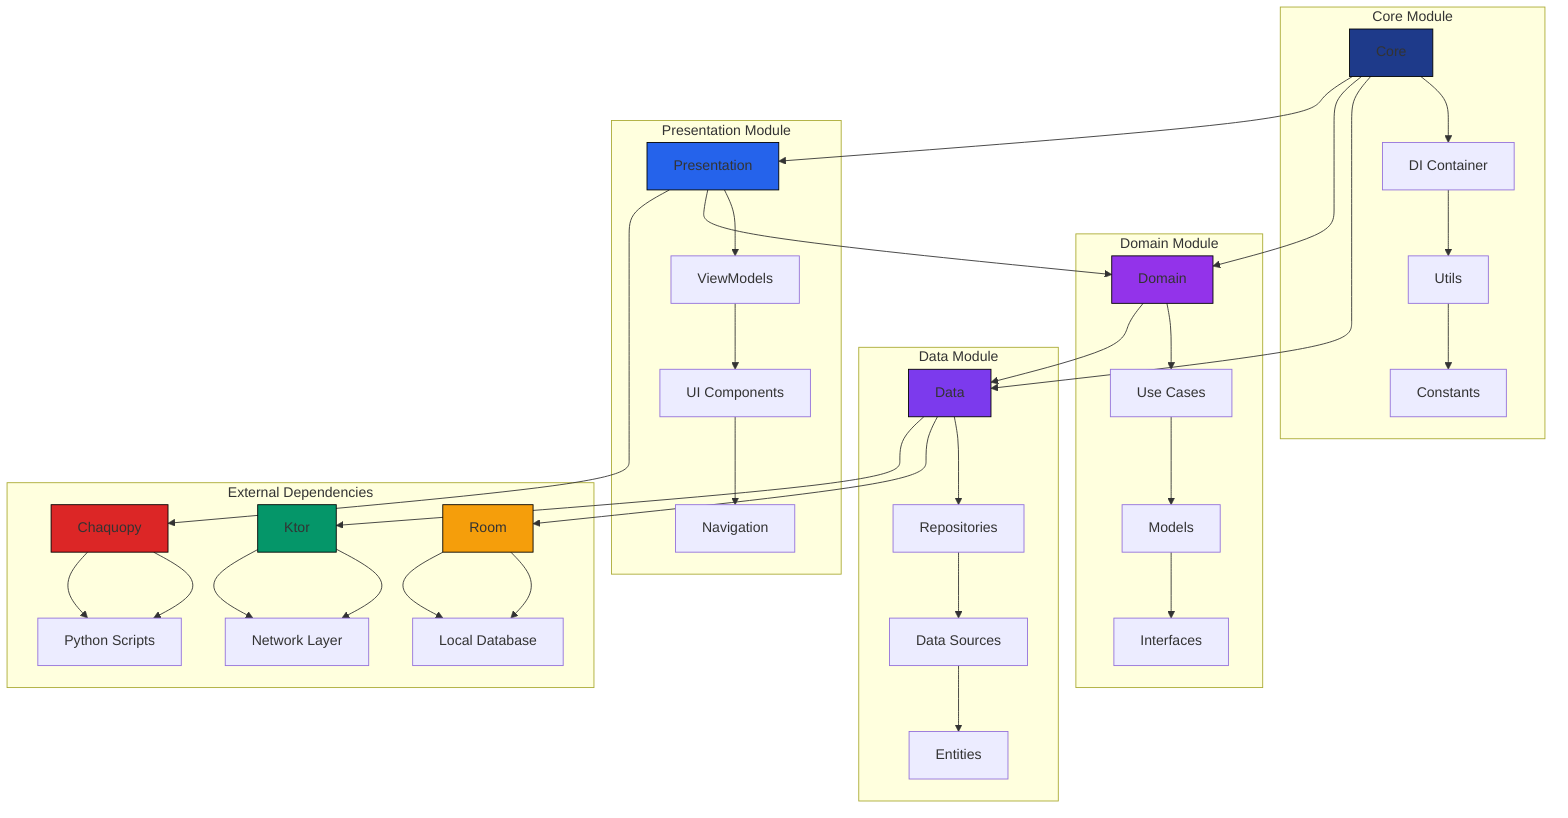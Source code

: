 graph TD
    subgraph "Core Module"
        A[Core] --> B[DI Container]
        B --> C[Utils]
        C --> D[Constants]
    end
    
    subgraph "Data Module"
        E[Data] --> F[Repositories]
        F --> G[Data Sources]
        G --> H[Entities]
    end
    
    subgraph "Domain Module"
        I[Domain] --> J[Use Cases]
        J --> K[Models]
        K --> L[Interfaces]
    end
    
    subgraph "Presentation Module"
        M[Presentation] --> N[ViewModels]
        N --> O[UI Components]
        O --> P[Navigation]
    end
    
    subgraph "External Dependencies"
        Q[Chaquopy] --> R[Python Scripts]
        S[Ktor] --> T[Network Layer]
        U[Room] --> V[Local Database]
    end
    
    %% Core dependencies
    A --> E
    A --> I
    A --> M
    
    %% Data dependencies
    E --> U
    E --> S
    
    %% Domain dependencies
    I --> E
    
    %% Presentation dependencies
    M --> I
    M --> Q
    
    %% External integrations
    Q --> R
    S --> T
    U --> V
    
    style A fill:#1E3A8A,stroke:#000000
    style E fill:#7C3AED,stroke:#000000
    style I fill:#9333EA,stroke:#000000
    style M fill:#2563EB,stroke:#000000
    style Q fill:#DC2626,stroke:#000000
    style S fill:#059669,stroke:#000000
    style U fill:#F59E0B,stroke:#000000